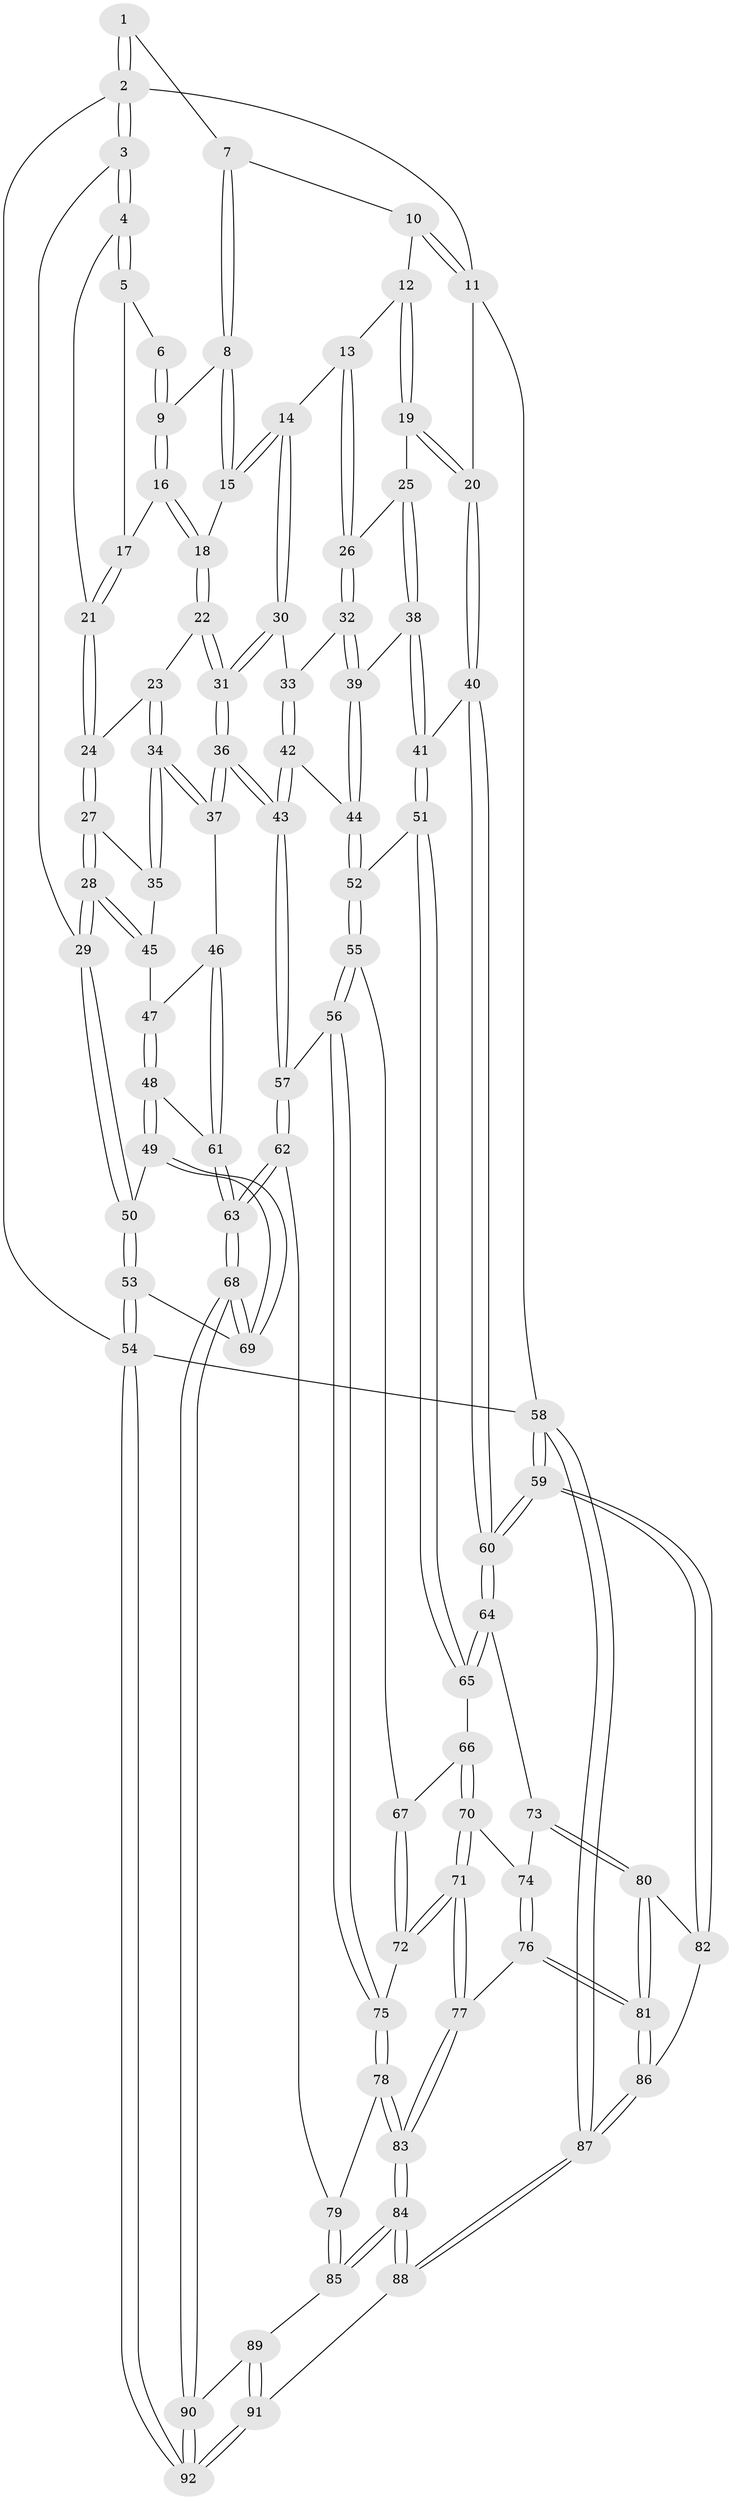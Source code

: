 // Generated by graph-tools (version 1.1) at 2025/27/03/09/25 03:27:09]
// undirected, 92 vertices, 227 edges
graph export_dot {
graph [start="1"]
  node [color=gray90,style=filled];
  1 [pos="+0.23962090037235104+0"];
  2 [pos="+0+0"];
  3 [pos="+0+0"];
  4 [pos="+0.06291973840279078+0.1160204060319181"];
  5 [pos="+0.16273028915737964+0.03554121713522728"];
  6 [pos="+0.2332425807570711+0"];
  7 [pos="+0.41941360350087054+0"];
  8 [pos="+0.38790748009632686+0.06746302903857482"];
  9 [pos="+0.2712362237286747+0.1180853119031831"];
  10 [pos="+0.5453215684336931+0"];
  11 [pos="+1+0"];
  12 [pos="+0.5945372444064618+0.07117545509973497"];
  13 [pos="+0.5658285768035343+0.14109387368003673"];
  14 [pos="+0.44941744904956604+0.192813334419083"];
  15 [pos="+0.4150996269557074+0.14905143165732576"];
  16 [pos="+0.2483088171584586+0.14778310642796624"];
  17 [pos="+0.22011844313332712+0.13212140663186087"];
  18 [pos="+0.25852687099269245+0.18642219899691728"];
  19 [pos="+0.8212853177284976+0.1519588992497737"];
  20 [pos="+1+0"];
  21 [pos="+0.10124988008565809+0.16787044476738835"];
  22 [pos="+0.2573795917843145+0.19634299198333593"];
  23 [pos="+0.15577016823329473+0.26406301250082204"];
  24 [pos="+0.11685189162752756+0.24553482861075135"];
  25 [pos="+0.7447500211768252+0.27200309909801657"];
  26 [pos="+0.6551404302386454+0.2759536138806017"];
  27 [pos="+0.03084998952277751+0.2906979098663011"];
  28 [pos="+0+0.3144095426379279"];
  29 [pos="+0+0.28478131748967944"];
  30 [pos="+0.430996883088724+0.28339949453775615"];
  31 [pos="+0.36305488242865547+0.3258323333291216"];
  32 [pos="+0.6074347869611242+0.31673343535794013"];
  33 [pos="+0.5193550680892561+0.32692539779044616"];
  34 [pos="+0.20895063730791685+0.39667603960402004"];
  35 [pos="+0.1363100011306817+0.37271400168671465"];
  36 [pos="+0.28364750937593025+0.46950957082140904"];
  37 [pos="+0.2557037228022163+0.46538812886121494"];
  38 [pos="+0.8059622892178557+0.41357309614627874"];
  39 [pos="+0.62906434928811+0.4486130488090343"];
  40 [pos="+1+0.4515158978440672"];
  41 [pos="+0.8598572570157403+0.46597115129423894"];
  42 [pos="+0.5164174196596502+0.450463851811309"];
  43 [pos="+0.29897237490321704+0.4874484833393865"];
  44 [pos="+0.5909540773627118+0.5066208028977843"];
  45 [pos="+0.01299624678570603+0.3577784914685672"];
  46 [pos="+0.17927170457975228+0.4958814460621045"];
  47 [pos="+0.03153998113409834+0.38631770695722356"];
  48 [pos="+0.011079042280339487+0.5828690954826506"];
  49 [pos="+0+0.6101390242347531"];
  50 [pos="+0+0.6196050069016441"];
  51 [pos="+0.7708680397860681+0.5940633171023224"];
  52 [pos="+0.5909985947970332+0.5070125418115196"];
  53 [pos="+0+0.7524080063477678"];
  54 [pos="+0+1"];
  55 [pos="+0.4904967560286852+0.682985404877609"];
  56 [pos="+0.4777588095488339+0.6902374834436861"];
  57 [pos="+0.382381979256224+0.6794248934113202"];
  58 [pos="+1+1"];
  59 [pos="+1+1"];
  60 [pos="+1+0.6584237269202914"];
  61 [pos="+0.09805487740680613+0.5535942637914683"];
  62 [pos="+0.2864825551182017+0.7892255543355632"];
  63 [pos="+0.2495609657111465+0.8246882299014395"];
  64 [pos="+0.8397567272158447+0.7140830270188926"];
  65 [pos="+0.7624308118534832+0.6664056404746451"];
  66 [pos="+0.7441997757958505+0.6797887959175012"];
  67 [pos="+0.7005808040319649+0.6880850217690486"];
  68 [pos="+0.22529796593346454+0.8589533869052678"];
  69 [pos="+0.16466841170402755+0.812306977129993"];
  70 [pos="+0.7315605719977196+0.8166074870737566"];
  71 [pos="+0.7087470286518754+0.856743389343004"];
  72 [pos="+0.6416586459419535+0.8148018984650228"];
  73 [pos="+0.8631533955228922+0.8191503429168318"];
  74 [pos="+0.8067028438149244+0.8318228155082492"];
  75 [pos="+0.5394931383795215+0.8167433740841863"];
  76 [pos="+0.7637382496612792+0.9076069075769511"];
  77 [pos="+0.709534635037957+0.8816099163004391"];
  78 [pos="+0.5410089797851695+0.8451530020657672"];
  79 [pos="+0.4710449294173751+0.8989313585192111"];
  80 [pos="+0.8792822938220618+0.8402535075958726"];
  81 [pos="+0.7715797850865629+0.9139662173318751"];
  82 [pos="+0.9132784175332989+0.8651588901409228"];
  83 [pos="+0.6099955038762108+0.9745713656125011"];
  84 [pos="+0.6077814226044033+0.995958588842813"];
  85 [pos="+0.44833680631952355+0.9379797716232081"];
  86 [pos="+0.7923195869629609+0.9522976872245619"];
  87 [pos="+0.8669332038721385+1"];
  88 [pos="+0.6259782003780389+1"];
  89 [pos="+0.44475272036461266+0.940199747060982"];
  90 [pos="+0.21150581189900822+0.9257535854250254"];
  91 [pos="+0.5039850798703817+1"];
  92 [pos="+0.06730847341248057+1"];
  1 -- 2;
  1 -- 2;
  1 -- 7;
  2 -- 3;
  2 -- 3;
  2 -- 11;
  2 -- 54;
  3 -- 4;
  3 -- 4;
  3 -- 29;
  4 -- 5;
  4 -- 5;
  4 -- 21;
  5 -- 6;
  5 -- 17;
  6 -- 9;
  6 -- 9;
  7 -- 8;
  7 -- 8;
  7 -- 10;
  8 -- 9;
  8 -- 15;
  8 -- 15;
  9 -- 16;
  9 -- 16;
  10 -- 11;
  10 -- 11;
  10 -- 12;
  11 -- 20;
  11 -- 58;
  12 -- 13;
  12 -- 19;
  12 -- 19;
  13 -- 14;
  13 -- 26;
  13 -- 26;
  14 -- 15;
  14 -- 15;
  14 -- 30;
  14 -- 30;
  15 -- 18;
  16 -- 17;
  16 -- 18;
  16 -- 18;
  17 -- 21;
  17 -- 21;
  18 -- 22;
  18 -- 22;
  19 -- 20;
  19 -- 20;
  19 -- 25;
  20 -- 40;
  20 -- 40;
  21 -- 24;
  21 -- 24;
  22 -- 23;
  22 -- 31;
  22 -- 31;
  23 -- 24;
  23 -- 34;
  23 -- 34;
  24 -- 27;
  24 -- 27;
  25 -- 26;
  25 -- 38;
  25 -- 38;
  26 -- 32;
  26 -- 32;
  27 -- 28;
  27 -- 28;
  27 -- 35;
  28 -- 29;
  28 -- 29;
  28 -- 45;
  28 -- 45;
  29 -- 50;
  29 -- 50;
  30 -- 31;
  30 -- 31;
  30 -- 33;
  31 -- 36;
  31 -- 36;
  32 -- 33;
  32 -- 39;
  32 -- 39;
  33 -- 42;
  33 -- 42;
  34 -- 35;
  34 -- 35;
  34 -- 37;
  34 -- 37;
  35 -- 45;
  36 -- 37;
  36 -- 37;
  36 -- 43;
  36 -- 43;
  37 -- 46;
  38 -- 39;
  38 -- 41;
  38 -- 41;
  39 -- 44;
  39 -- 44;
  40 -- 41;
  40 -- 60;
  40 -- 60;
  41 -- 51;
  41 -- 51;
  42 -- 43;
  42 -- 43;
  42 -- 44;
  43 -- 57;
  43 -- 57;
  44 -- 52;
  44 -- 52;
  45 -- 47;
  46 -- 47;
  46 -- 61;
  46 -- 61;
  47 -- 48;
  47 -- 48;
  48 -- 49;
  48 -- 49;
  48 -- 61;
  49 -- 50;
  49 -- 69;
  49 -- 69;
  50 -- 53;
  50 -- 53;
  51 -- 52;
  51 -- 65;
  51 -- 65;
  52 -- 55;
  52 -- 55;
  53 -- 54;
  53 -- 54;
  53 -- 69;
  54 -- 92;
  54 -- 92;
  54 -- 58;
  55 -- 56;
  55 -- 56;
  55 -- 67;
  56 -- 57;
  56 -- 75;
  56 -- 75;
  57 -- 62;
  57 -- 62;
  58 -- 59;
  58 -- 59;
  58 -- 87;
  58 -- 87;
  59 -- 60;
  59 -- 60;
  59 -- 82;
  59 -- 82;
  60 -- 64;
  60 -- 64;
  61 -- 63;
  61 -- 63;
  62 -- 63;
  62 -- 63;
  62 -- 79;
  63 -- 68;
  63 -- 68;
  64 -- 65;
  64 -- 65;
  64 -- 73;
  65 -- 66;
  66 -- 67;
  66 -- 70;
  66 -- 70;
  67 -- 72;
  67 -- 72;
  68 -- 69;
  68 -- 69;
  68 -- 90;
  68 -- 90;
  70 -- 71;
  70 -- 71;
  70 -- 74;
  71 -- 72;
  71 -- 72;
  71 -- 77;
  71 -- 77;
  72 -- 75;
  73 -- 74;
  73 -- 80;
  73 -- 80;
  74 -- 76;
  74 -- 76;
  75 -- 78;
  75 -- 78;
  76 -- 77;
  76 -- 81;
  76 -- 81;
  77 -- 83;
  77 -- 83;
  78 -- 79;
  78 -- 83;
  78 -- 83;
  79 -- 85;
  79 -- 85;
  80 -- 81;
  80 -- 81;
  80 -- 82;
  81 -- 86;
  81 -- 86;
  82 -- 86;
  83 -- 84;
  83 -- 84;
  84 -- 85;
  84 -- 85;
  84 -- 88;
  84 -- 88;
  85 -- 89;
  86 -- 87;
  86 -- 87;
  87 -- 88;
  87 -- 88;
  88 -- 91;
  89 -- 90;
  89 -- 91;
  89 -- 91;
  90 -- 92;
  90 -- 92;
  91 -- 92;
  91 -- 92;
}
